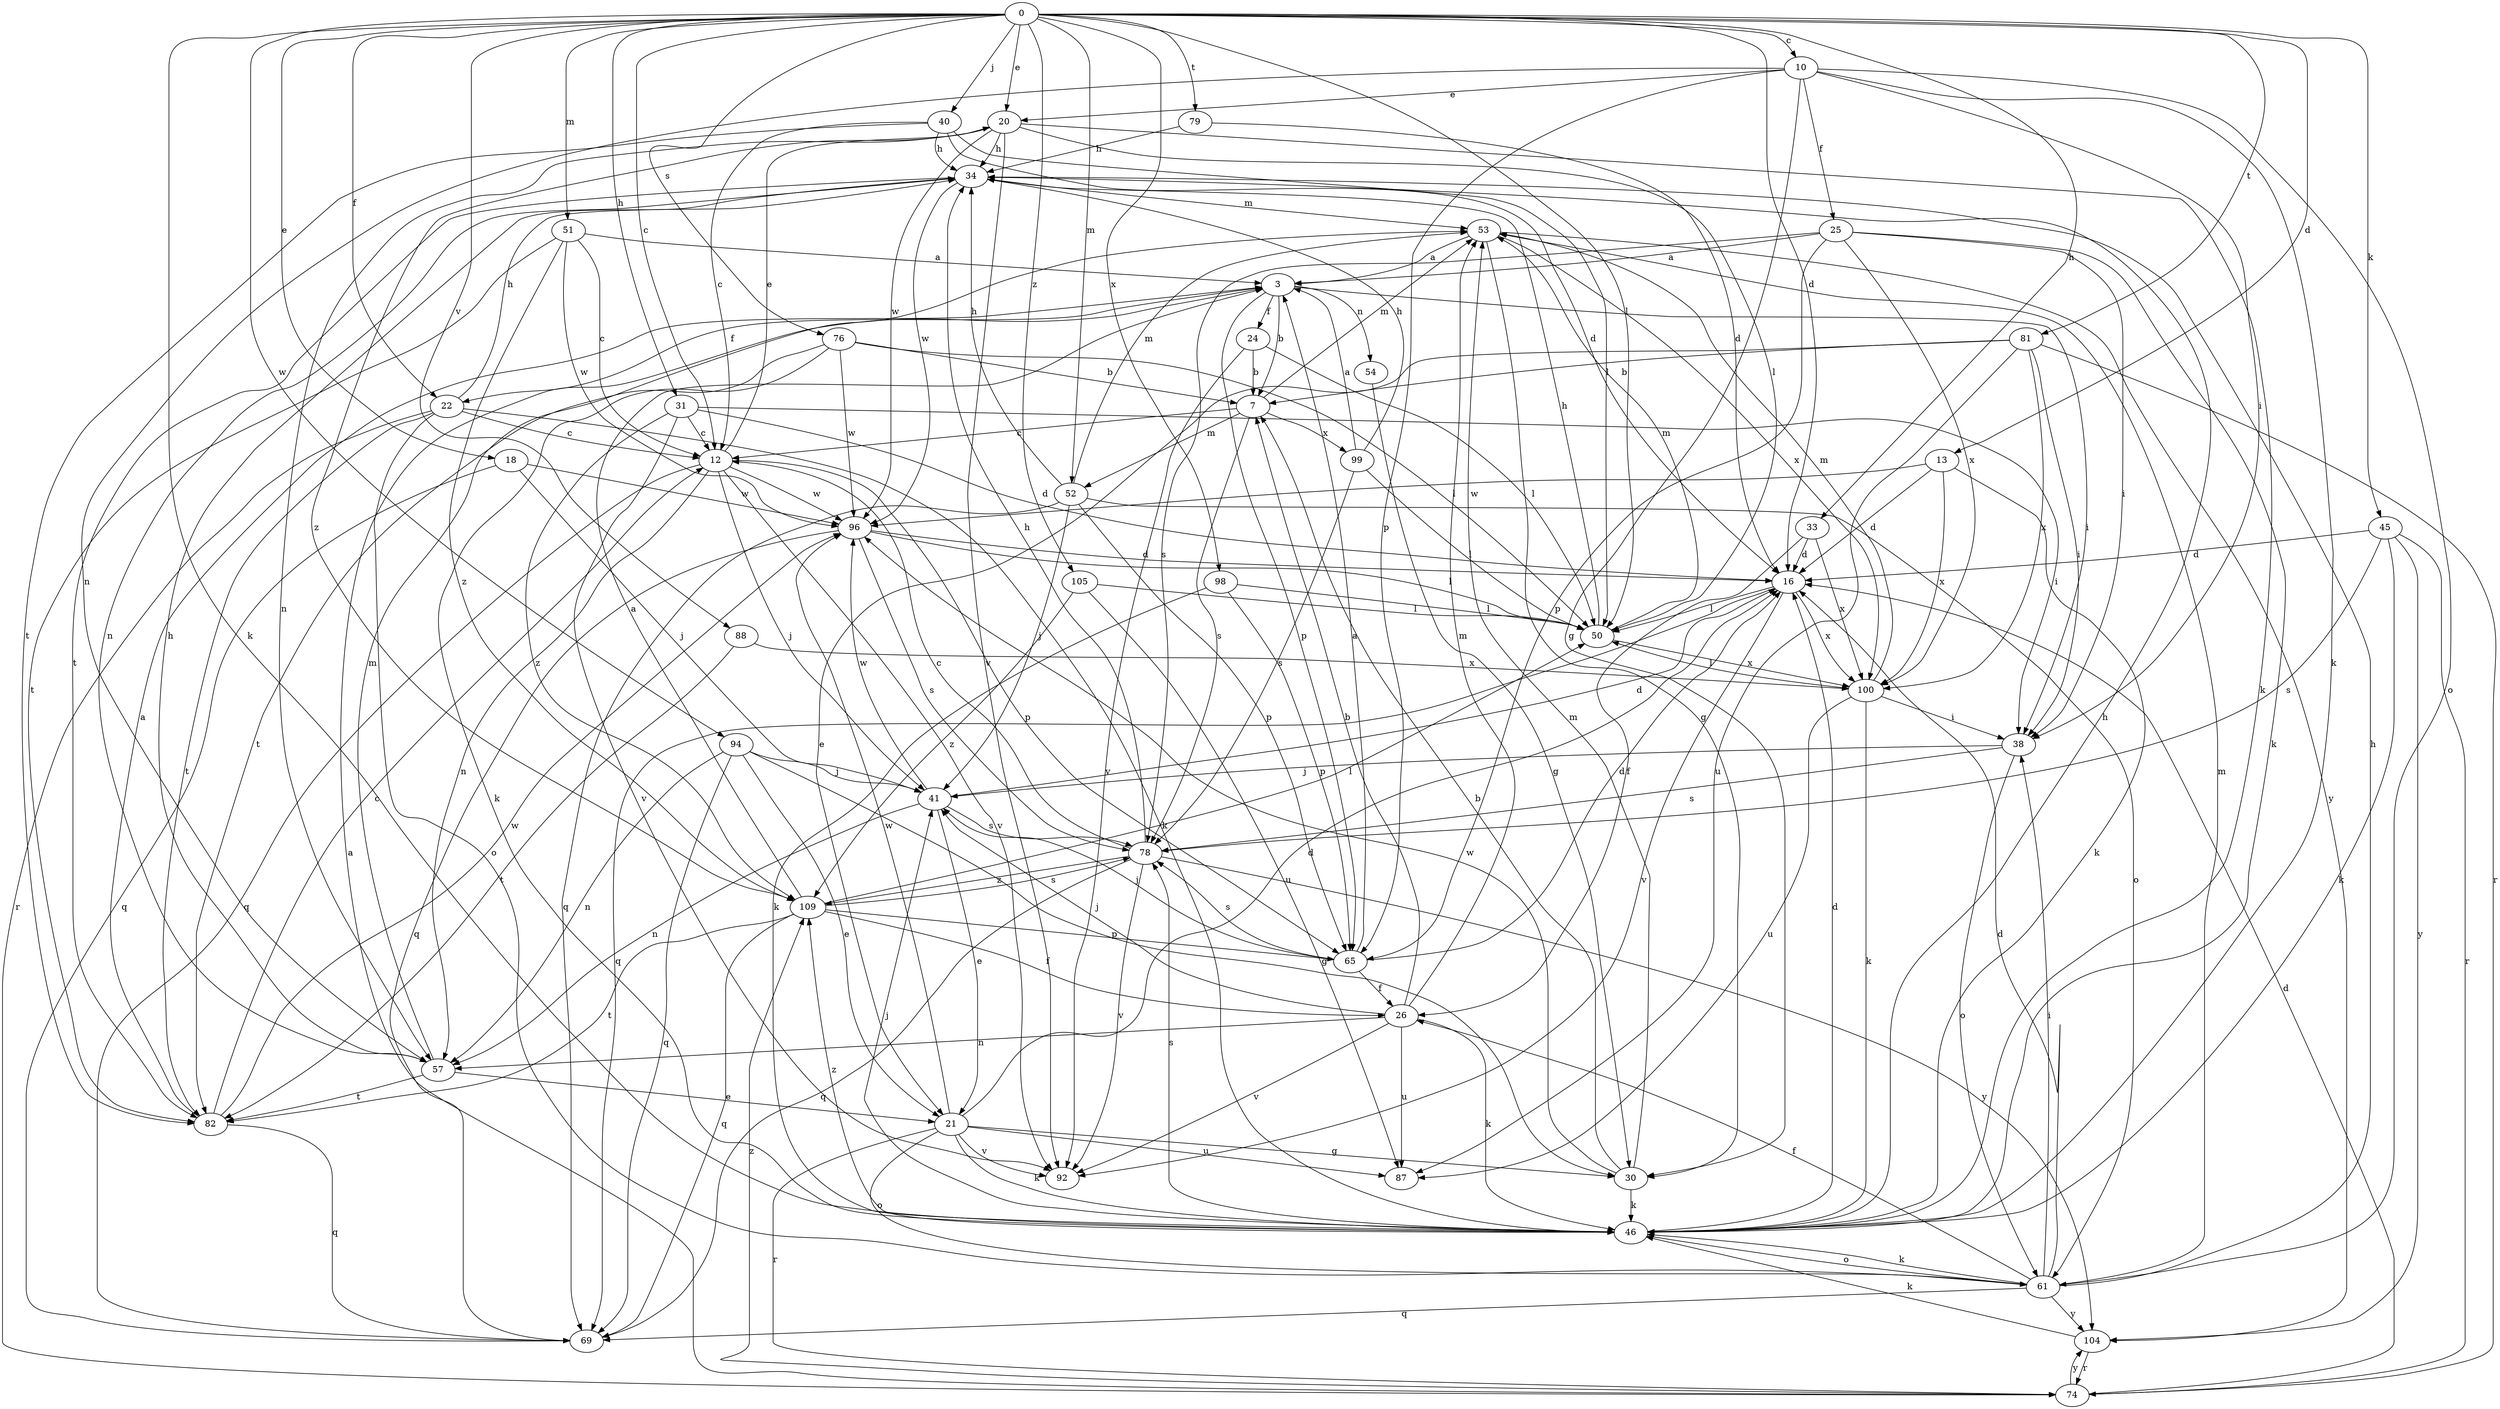strict digraph  {
0;
3;
7;
10;
12;
13;
16;
18;
20;
21;
22;
24;
25;
26;
30;
31;
33;
34;
38;
40;
41;
45;
46;
50;
51;
52;
53;
54;
57;
61;
65;
69;
74;
76;
78;
79;
81;
82;
87;
88;
92;
94;
96;
98;
99;
100;
104;
105;
109;
0 -> 10  [label=c];
0 -> 12  [label=c];
0 -> 13  [label=d];
0 -> 16  [label=d];
0 -> 18  [label=e];
0 -> 20  [label=e];
0 -> 22  [label=f];
0 -> 31  [label=h];
0 -> 33  [label=h];
0 -> 40  [label=j];
0 -> 45  [label=k];
0 -> 46  [label=k];
0 -> 50  [label=l];
0 -> 51  [label=m];
0 -> 52  [label=m];
0 -> 76  [label=s];
0 -> 79  [label=t];
0 -> 81  [label=t];
0 -> 88  [label=v];
0 -> 94  [label=w];
0 -> 98  [label=x];
0 -> 105  [label=z];
3 -> 7  [label=b];
3 -> 22  [label=f];
3 -> 24  [label=f];
3 -> 38  [label=i];
3 -> 54  [label=n];
3 -> 65  [label=p];
7 -> 12  [label=c];
7 -> 52  [label=m];
7 -> 53  [label=m];
7 -> 78  [label=s];
7 -> 99  [label=x];
10 -> 20  [label=e];
10 -> 25  [label=f];
10 -> 30  [label=g];
10 -> 38  [label=i];
10 -> 46  [label=k];
10 -> 57  [label=n];
10 -> 61  [label=o];
10 -> 65  [label=p];
12 -> 20  [label=e];
12 -> 41  [label=j];
12 -> 57  [label=n];
12 -> 65  [label=p];
12 -> 69  [label=q];
12 -> 92  [label=v];
12 -> 96  [label=w];
13 -> 16  [label=d];
13 -> 46  [label=k];
13 -> 96  [label=w];
13 -> 100  [label=x];
16 -> 50  [label=l];
16 -> 69  [label=q];
16 -> 92  [label=v];
16 -> 100  [label=x];
18 -> 41  [label=j];
18 -> 69  [label=q];
18 -> 96  [label=w];
20 -> 34  [label=h];
20 -> 46  [label=k];
20 -> 50  [label=l];
20 -> 57  [label=n];
20 -> 92  [label=v];
20 -> 96  [label=w];
20 -> 109  [label=z];
21 -> 16  [label=d];
21 -> 30  [label=g];
21 -> 46  [label=k];
21 -> 61  [label=o];
21 -> 74  [label=r];
21 -> 87  [label=u];
21 -> 92  [label=v];
21 -> 96  [label=w];
22 -> 12  [label=c];
22 -> 34  [label=h];
22 -> 46  [label=k];
22 -> 61  [label=o];
22 -> 74  [label=r];
22 -> 82  [label=t];
24 -> 7  [label=b];
24 -> 50  [label=l];
24 -> 92  [label=v];
25 -> 3  [label=a];
25 -> 38  [label=i];
25 -> 46  [label=k];
25 -> 65  [label=p];
25 -> 78  [label=s];
25 -> 100  [label=x];
26 -> 7  [label=b];
26 -> 41  [label=j];
26 -> 46  [label=k];
26 -> 53  [label=m];
26 -> 57  [label=n];
26 -> 87  [label=u];
26 -> 92  [label=v];
30 -> 7  [label=b];
30 -> 46  [label=k];
30 -> 53  [label=m];
30 -> 96  [label=w];
31 -> 12  [label=c];
31 -> 16  [label=d];
31 -> 38  [label=i];
31 -> 92  [label=v];
31 -> 109  [label=z];
33 -> 16  [label=d];
33 -> 26  [label=f];
33 -> 100  [label=x];
34 -> 53  [label=m];
34 -> 57  [label=n];
34 -> 82  [label=t];
34 -> 96  [label=w];
38 -> 41  [label=j];
38 -> 61  [label=o];
38 -> 78  [label=s];
40 -> 12  [label=c];
40 -> 16  [label=d];
40 -> 34  [label=h];
40 -> 50  [label=l];
40 -> 82  [label=t];
41 -> 16  [label=d];
41 -> 21  [label=e];
41 -> 57  [label=n];
41 -> 78  [label=s];
41 -> 96  [label=w];
45 -> 16  [label=d];
45 -> 46  [label=k];
45 -> 74  [label=r];
45 -> 78  [label=s];
45 -> 104  [label=y];
46 -> 16  [label=d];
46 -> 34  [label=h];
46 -> 41  [label=j];
46 -> 61  [label=o];
46 -> 78  [label=s];
46 -> 109  [label=z];
50 -> 34  [label=h];
50 -> 53  [label=m];
50 -> 100  [label=x];
51 -> 3  [label=a];
51 -> 12  [label=c];
51 -> 82  [label=t];
51 -> 96  [label=w];
51 -> 109  [label=z];
52 -> 34  [label=h];
52 -> 41  [label=j];
52 -> 53  [label=m];
52 -> 61  [label=o];
52 -> 65  [label=p];
52 -> 69  [label=q];
53 -> 3  [label=a];
53 -> 30  [label=g];
53 -> 100  [label=x];
53 -> 104  [label=y];
54 -> 30  [label=g];
57 -> 21  [label=e];
57 -> 34  [label=h];
57 -> 53  [label=m];
57 -> 82  [label=t];
61 -> 16  [label=d];
61 -> 26  [label=f];
61 -> 34  [label=h];
61 -> 38  [label=i];
61 -> 46  [label=k];
61 -> 53  [label=m];
61 -> 69  [label=q];
61 -> 104  [label=y];
65 -> 3  [label=a];
65 -> 16  [label=d];
65 -> 26  [label=f];
65 -> 41  [label=j];
65 -> 78  [label=s];
74 -> 3  [label=a];
74 -> 16  [label=d];
74 -> 104  [label=y];
74 -> 109  [label=z];
76 -> 7  [label=b];
76 -> 46  [label=k];
76 -> 50  [label=l];
76 -> 82  [label=t];
76 -> 96  [label=w];
78 -> 12  [label=c];
78 -> 34  [label=h];
78 -> 69  [label=q];
78 -> 92  [label=v];
78 -> 104  [label=y];
78 -> 109  [label=z];
79 -> 16  [label=d];
79 -> 34  [label=h];
81 -> 7  [label=b];
81 -> 21  [label=e];
81 -> 38  [label=i];
81 -> 74  [label=r];
81 -> 87  [label=u];
81 -> 100  [label=x];
82 -> 3  [label=a];
82 -> 12  [label=c];
82 -> 69  [label=q];
82 -> 96  [label=w];
88 -> 82  [label=t];
88 -> 100  [label=x];
94 -> 21  [label=e];
94 -> 30  [label=g];
94 -> 41  [label=j];
94 -> 57  [label=n];
94 -> 69  [label=q];
96 -> 16  [label=d];
96 -> 50  [label=l];
96 -> 69  [label=q];
96 -> 78  [label=s];
98 -> 46  [label=k];
98 -> 50  [label=l];
98 -> 65  [label=p];
99 -> 3  [label=a];
99 -> 34  [label=h];
99 -> 50  [label=l];
99 -> 78  [label=s];
100 -> 38  [label=i];
100 -> 46  [label=k];
100 -> 50  [label=l];
100 -> 53  [label=m];
100 -> 87  [label=u];
104 -> 46  [label=k];
104 -> 74  [label=r];
105 -> 50  [label=l];
105 -> 87  [label=u];
105 -> 109  [label=z];
109 -> 3  [label=a];
109 -> 26  [label=f];
109 -> 50  [label=l];
109 -> 65  [label=p];
109 -> 69  [label=q];
109 -> 78  [label=s];
109 -> 82  [label=t];
}

